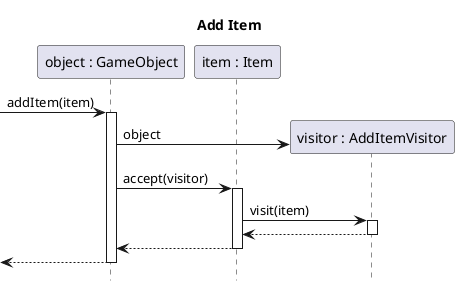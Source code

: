 @startuml add-item
title Add Item
hide footbox

participant "object : GameObject" as object
participant "item : Item" as item

[-> object ++: addItem(item)
	create "visitor : AddItemVisitor" as visitor
	object -> visitor : object
	object -> item ++ : accept(visitor)
		item -> visitor ++: visit(item)
		return
	return
return

@enduml